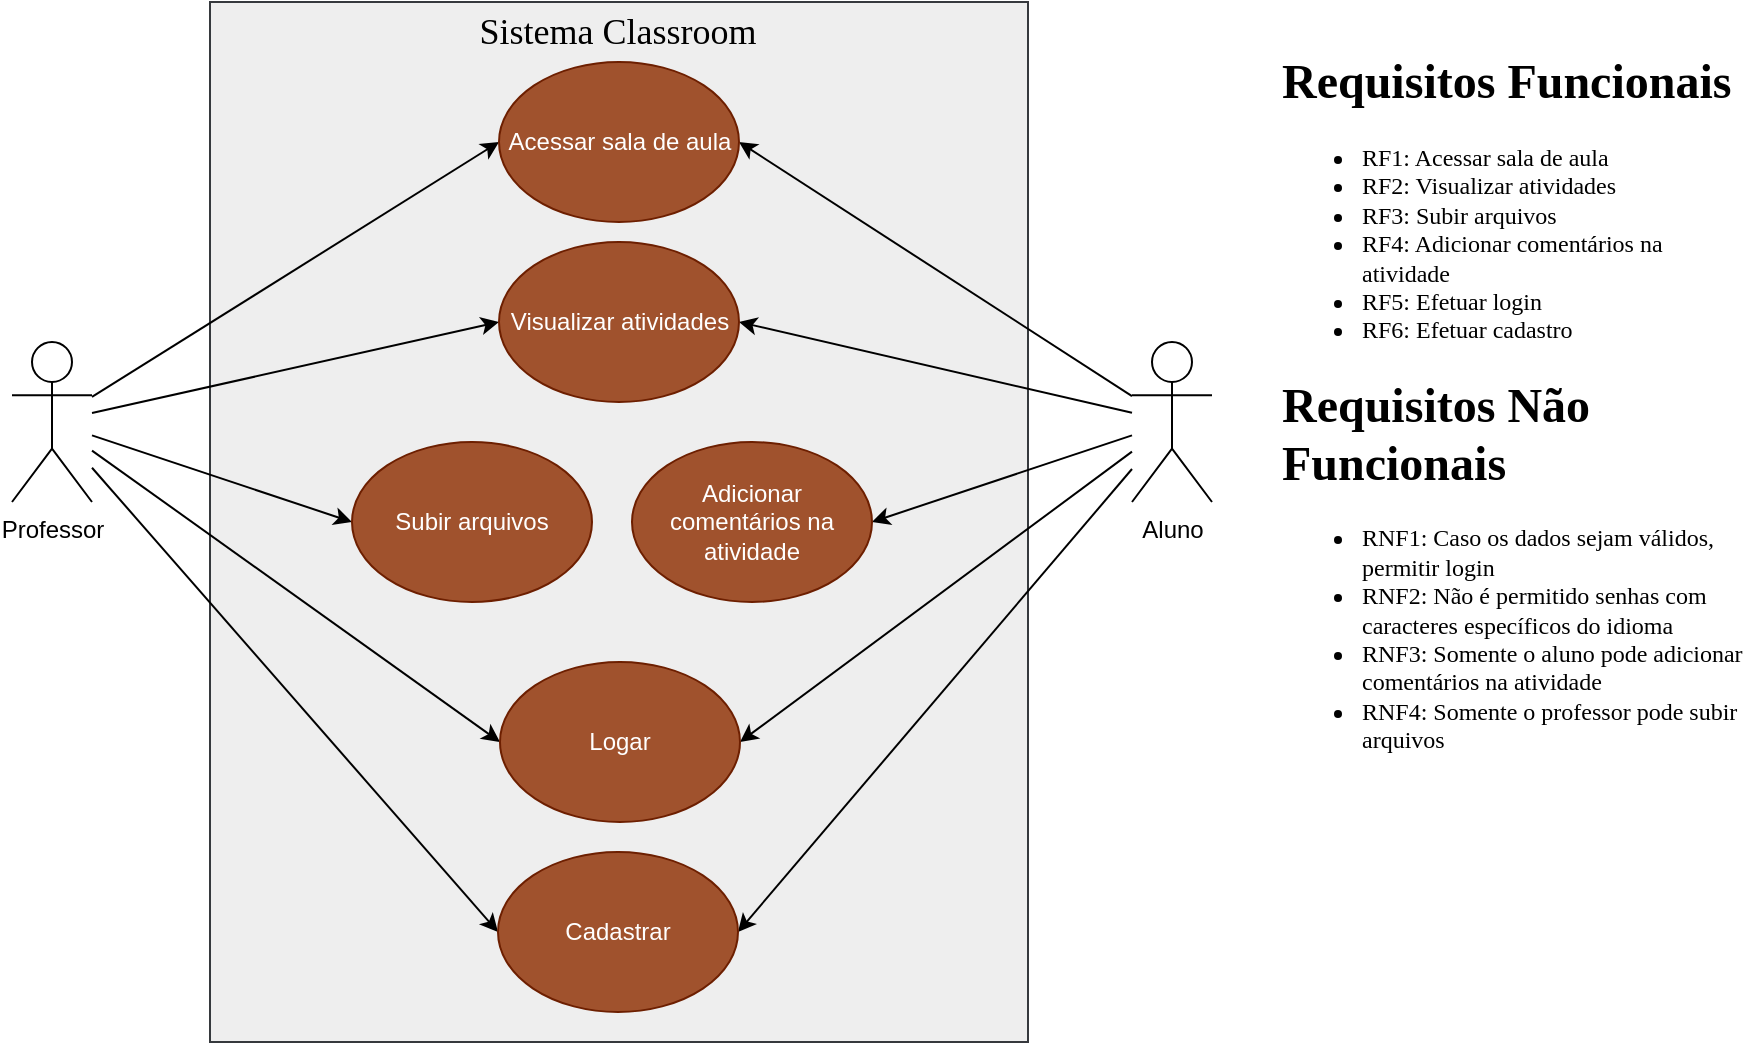 <mxfile version="21.6.9" type="device">
  <diagram name="Página-1" id="dlfuJyZ-QkOxYrZC5xXQ">
    <mxGraphModel dx="1195" dy="658" grid="1" gridSize="10" guides="1" tooltips="1" connect="1" arrows="1" fold="1" page="1" pageScale="1" pageWidth="827" pageHeight="1169" math="0" shadow="0">
      <root>
        <mxCell id="0" />
        <mxCell id="1" parent="0" />
        <mxCell id="t0vIZOI1lgtFlJsjWSn8-1" value="" style="rounded=0;whiteSpace=wrap;html=1;fillColor=#eeeeee;strokeColor=#36393d;" vertex="1" parent="1">
          <mxGeometry x="209" y="80" width="409" height="520" as="geometry" />
        </mxCell>
        <mxCell id="t0vIZOI1lgtFlJsjWSn8-11" style="rounded=0;orthogonalLoop=1;jettySize=auto;html=1;entryX=0;entryY=0.5;entryDx=0;entryDy=0;" edge="1" parent="1" source="t0vIZOI1lgtFlJsjWSn8-3" target="t0vIZOI1lgtFlJsjWSn8-10">
          <mxGeometry relative="1" as="geometry" />
        </mxCell>
        <mxCell id="t0vIZOI1lgtFlJsjWSn8-13" style="rounded=0;orthogonalLoop=1;jettySize=auto;html=1;entryX=0;entryY=0.5;entryDx=0;entryDy=0;" edge="1" parent="1" source="t0vIZOI1lgtFlJsjWSn8-3" target="t0vIZOI1lgtFlJsjWSn8-7">
          <mxGeometry relative="1" as="geometry" />
        </mxCell>
        <mxCell id="t0vIZOI1lgtFlJsjWSn8-17" style="edgeStyle=none;rounded=0;orthogonalLoop=1;jettySize=auto;html=1;entryX=0;entryY=0.5;entryDx=0;entryDy=0;" edge="1" parent="1" source="t0vIZOI1lgtFlJsjWSn8-3" target="t0vIZOI1lgtFlJsjWSn8-15">
          <mxGeometry relative="1" as="geometry" />
        </mxCell>
        <mxCell id="t0vIZOI1lgtFlJsjWSn8-21" style="edgeStyle=none;rounded=0;orthogonalLoop=1;jettySize=auto;html=1;entryX=0;entryY=0.5;entryDx=0;entryDy=0;" edge="1" parent="1" source="t0vIZOI1lgtFlJsjWSn8-3" target="t0vIZOI1lgtFlJsjWSn8-20">
          <mxGeometry relative="1" as="geometry" />
        </mxCell>
        <mxCell id="t0vIZOI1lgtFlJsjWSn8-26" style="edgeStyle=none;rounded=0;orthogonalLoop=1;jettySize=auto;html=1;entryX=0;entryY=0.5;entryDx=0;entryDy=0;" edge="1" parent="1" source="t0vIZOI1lgtFlJsjWSn8-3" target="t0vIZOI1lgtFlJsjWSn8-19">
          <mxGeometry relative="1" as="geometry" />
        </mxCell>
        <mxCell id="t0vIZOI1lgtFlJsjWSn8-3" value="Professor" style="shape=umlActor;verticalLabelPosition=bottom;verticalAlign=top;html=1;outlineConnect=0;" vertex="1" parent="1">
          <mxGeometry x="110" y="250" width="40" height="80" as="geometry" />
        </mxCell>
        <mxCell id="t0vIZOI1lgtFlJsjWSn8-12" style="rounded=0;orthogonalLoop=1;jettySize=auto;html=1;entryX=1;entryY=0.5;entryDx=0;entryDy=0;" edge="1" parent="1" source="t0vIZOI1lgtFlJsjWSn8-6" target="t0vIZOI1lgtFlJsjWSn8-10">
          <mxGeometry relative="1" as="geometry" />
        </mxCell>
        <mxCell id="t0vIZOI1lgtFlJsjWSn8-14" style="rounded=0;orthogonalLoop=1;jettySize=auto;html=1;entryX=1;entryY=0.5;entryDx=0;entryDy=0;" edge="1" parent="1" source="t0vIZOI1lgtFlJsjWSn8-6" target="t0vIZOI1lgtFlJsjWSn8-7">
          <mxGeometry relative="1" as="geometry" />
        </mxCell>
        <mxCell id="t0vIZOI1lgtFlJsjWSn8-23" style="edgeStyle=none;rounded=0;orthogonalLoop=1;jettySize=auto;html=1;entryX=1;entryY=0.5;entryDx=0;entryDy=0;" edge="1" parent="1" source="t0vIZOI1lgtFlJsjWSn8-6" target="t0vIZOI1lgtFlJsjWSn8-20">
          <mxGeometry relative="1" as="geometry" />
        </mxCell>
        <mxCell id="t0vIZOI1lgtFlJsjWSn8-24" style="edgeStyle=none;rounded=0;orthogonalLoop=1;jettySize=auto;html=1;entryX=1;entryY=0.5;entryDx=0;entryDy=0;" edge="1" parent="1" source="t0vIZOI1lgtFlJsjWSn8-6" target="t0vIZOI1lgtFlJsjWSn8-18">
          <mxGeometry relative="1" as="geometry" />
        </mxCell>
        <mxCell id="t0vIZOI1lgtFlJsjWSn8-27" style="edgeStyle=none;rounded=0;orthogonalLoop=1;jettySize=auto;html=1;entryX=1;entryY=0.5;entryDx=0;entryDy=0;" edge="1" parent="1" source="t0vIZOI1lgtFlJsjWSn8-6" target="t0vIZOI1lgtFlJsjWSn8-19">
          <mxGeometry relative="1" as="geometry" />
        </mxCell>
        <mxCell id="t0vIZOI1lgtFlJsjWSn8-6" value="Aluno" style="shape=umlActor;verticalLabelPosition=bottom;verticalAlign=top;html=1;outlineConnect=0;" vertex="1" parent="1">
          <mxGeometry x="670" y="250" width="40" height="80" as="geometry" />
        </mxCell>
        <mxCell id="t0vIZOI1lgtFlJsjWSn8-7" value="Acessar sala de aula" style="ellipse;whiteSpace=wrap;html=1;fillColor=#a0522d;fontColor=#ffffff;strokeColor=#6D1F00;" vertex="1" parent="1">
          <mxGeometry x="353.5" y="110" width="120" height="80" as="geometry" />
        </mxCell>
        <mxCell id="t0vIZOI1lgtFlJsjWSn8-10" value="Visualizar atividades" style="ellipse;whiteSpace=wrap;html=1;fillColor=#a0522d;fontColor=#ffffff;strokeColor=#6D1F00;" vertex="1" parent="1">
          <mxGeometry x="353.5" y="200" width="120" height="80" as="geometry" />
        </mxCell>
        <mxCell id="t0vIZOI1lgtFlJsjWSn8-15" value="Subir arquivos" style="ellipse;whiteSpace=wrap;html=1;fillColor=#a0522d;fontColor=#ffffff;strokeColor=#6D1F00;" vertex="1" parent="1">
          <mxGeometry x="280" y="300" width="120" height="80" as="geometry" />
        </mxCell>
        <mxCell id="t0vIZOI1lgtFlJsjWSn8-18" value="Adicionar comentários na atividade" style="ellipse;whiteSpace=wrap;html=1;fillColor=#a0522d;fontColor=#ffffff;strokeColor=#6D1F00;fontStyle=0" vertex="1" parent="1">
          <mxGeometry x="420" y="300" width="120" height="80" as="geometry" />
        </mxCell>
        <mxCell id="t0vIZOI1lgtFlJsjWSn8-19" value="Logar" style="ellipse;whiteSpace=wrap;html=1;fillColor=#a0522d;fontColor=#ffffff;strokeColor=#6D1F00;" vertex="1" parent="1">
          <mxGeometry x="354" y="410" width="120" height="80" as="geometry" />
        </mxCell>
        <mxCell id="t0vIZOI1lgtFlJsjWSn8-20" value="Cadastrar" style="ellipse;whiteSpace=wrap;html=1;fillColor=#a0522d;fontColor=#ffffff;strokeColor=#6D1F00;" vertex="1" parent="1">
          <mxGeometry x="353" y="505" width="120" height="80" as="geometry" />
        </mxCell>
        <mxCell id="t0vIZOI1lgtFlJsjWSn8-25" value="&lt;font face=&quot;Tahoma&quot; style=&quot;font-size: 18px;&quot;&gt;Sistema Classroom&lt;/font&gt;" style="text;html=1;strokeColor=none;fillColor=none;align=center;verticalAlign=middle;whiteSpace=wrap;rounded=0;" vertex="1" parent="1">
          <mxGeometry x="333" y="80" width="160" height="30" as="geometry" />
        </mxCell>
        <mxCell id="t0vIZOI1lgtFlJsjWSn8-28" value="&lt;h1&gt;&lt;font face=&quot;Tahoma&quot;&gt;Requisitos Funcionais&lt;/font&gt;&lt;/h1&gt;&lt;div&gt;&lt;ul&gt;&lt;li&gt;&lt;font face=&quot;Tahoma&quot;&gt;RF1: Acessar sala de aula&lt;/font&gt;&lt;/li&gt;&lt;li&gt;&lt;font face=&quot;Tahoma&quot;&gt;RF2: Visualizar atividades&lt;/font&gt;&lt;/li&gt;&lt;li&gt;&lt;font face=&quot;Tahoma&quot;&gt;RF3: Subir arquivos&lt;/font&gt;&lt;/li&gt;&lt;li&gt;&lt;font face=&quot;Tahoma&quot;&gt;RF4: Adicionar comentários na atividade&lt;/font&gt;&lt;/li&gt;&lt;li&gt;&lt;font face=&quot;Tahoma&quot;&gt;RF5: Efetuar login&lt;/font&gt;&lt;/li&gt;&lt;li&gt;&lt;font face=&quot;Tahoma&quot;&gt;RF6: Efetuar cadastro&lt;/font&gt;&lt;/li&gt;&lt;/ul&gt;&lt;h1&gt;&lt;font face=&quot;Tahoma&quot;&gt;Requisitos Não Funcionais&lt;/font&gt;&lt;/h1&gt;&lt;/div&gt;&lt;div&gt;&lt;ul&gt;&lt;li&gt;&lt;font face=&quot;Tahoma&quot;&gt;RNF1: Caso os dados sejam válidos, permitir login&lt;/font&gt;&lt;/li&gt;&lt;li&gt;&lt;font face=&quot;Tahoma&quot;&gt;RNF2: Não é permitido senhas com caracteres específicos do idioma&lt;/font&gt;&lt;/li&gt;&lt;li&gt;&lt;font face=&quot;Tahoma&quot;&gt;RNF3: Somente o aluno pode adicionar comentários na atividade&lt;/font&gt;&lt;/li&gt;&lt;li&gt;&lt;font face=&quot;Tahoma&quot;&gt;RNF4: Somente o professor pode subir arquivos&lt;/font&gt;&lt;/li&gt;&lt;/ul&gt;&lt;/div&gt;" style="text;html=1;strokeColor=none;fillColor=none;spacing=5;spacingTop=-20;whiteSpace=wrap;overflow=hidden;rounded=0;" vertex="1" parent="1">
          <mxGeometry x="740" y="100" width="240" height="410" as="geometry" />
        </mxCell>
      </root>
    </mxGraphModel>
  </diagram>
</mxfile>
